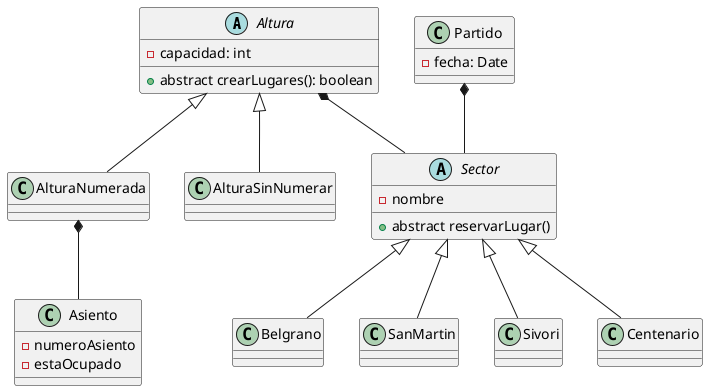 @startuml
abstract class Altura{
    -capacidad: int
    +abstract crearLugares(): boolean
}

class AlturaNumerada{}
class AlturaSinNumerar{}

class Asiento{
    -numeroAsiento
    -estaOcupado
}

abstract class Sector{
    -nombre
    +abstract reservarLugar()
}

class Belgrano{}
class SanMartin{}
class Sivori{}
class Centenario{}

class Partido {
    -fecha: Date
}

Altura <|-- AlturaNumerada
Altura <|-- AlturaSinNumerar

Altura *-- Sector
AlturaNumerada *-- Asiento

Sector <|-- Belgrano
Sector <|-- SanMartin
Sector <|-- Sivori
Sector <|-- Centenario

Partido *-- Sector

@enduml